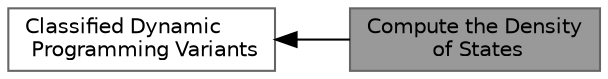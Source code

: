 digraph "Compute the Density of States"
{
 // INTERACTIVE_SVG=YES
 // LATEX_PDF_SIZE
  bgcolor="transparent";
  edge [fontname=Helvetica,fontsize=10,labelfontname=Helvetica,labelfontsize=10];
  node [fontname=Helvetica,fontsize=10,shape=box,height=0.2,width=0.4];
  rankdir=LR;
  Node2 [label="Classified Dynamic\l Programming Variants",height=0.2,width=0.4,color="grey40", fillcolor="white", style="filled",URL="$group__class__fold.html",tooltip=" "];
  Node1 [label="Compute the Density\l of States",height=0.2,width=0.4,color="gray40", fillcolor="grey60", style="filled", fontcolor="black",tooltip=" "];
  Node2->Node1 [shape=plaintext, dir="back", style="solid"];
}
